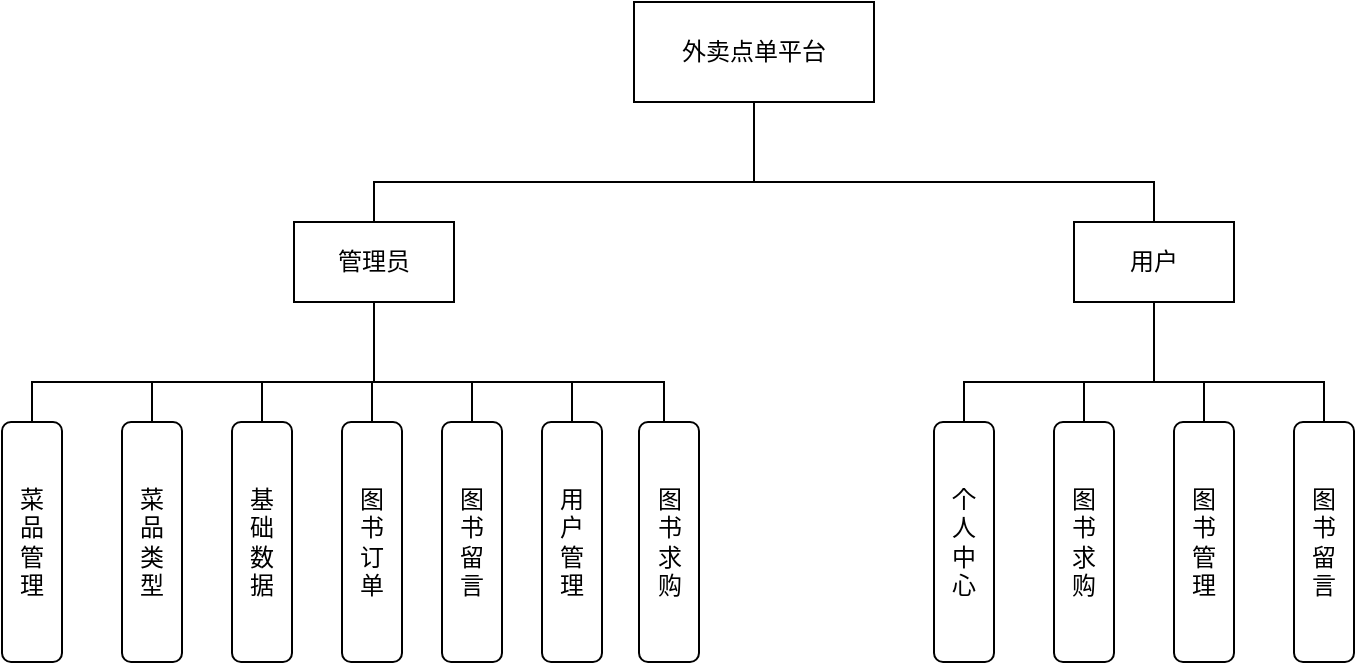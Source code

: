 <mxfile version="26.1.3">
  <diagram name="Page-1" id="JHV74EESAGVAJMFI_ccz">
    <mxGraphModel dx="880" dy="468" grid="0" gridSize="10" guides="1" tooltips="1" connect="1" arrows="1" fold="1" page="1" pageScale="1" pageWidth="827" pageHeight="1169" math="0" shadow="0">
      <root>
        <mxCell id="0" />
        <mxCell id="1" parent="0" />
        <mxCell id="zwk8hmQ4Gzmi6fZlgGOX-1" style="edgeStyle=orthogonalEdgeStyle;rounded=0;orthogonalLoop=1;jettySize=auto;html=1;endArrow=none;startFill=0;" edge="1" parent="1" source="zwk8hmQ4Gzmi6fZlgGOX-2">
          <mxGeometry relative="1" as="geometry">
            <mxPoint x="400" y="180" as="targetPoint" />
          </mxGeometry>
        </mxCell>
        <mxCell id="zwk8hmQ4Gzmi6fZlgGOX-2" value="外卖点单平台" style="rounded=0;whiteSpace=wrap;html=1;" vertex="1" parent="1">
          <mxGeometry x="340" y="90" width="120" height="50" as="geometry" />
        </mxCell>
        <mxCell id="zwk8hmQ4Gzmi6fZlgGOX-3" style="edgeStyle=orthogonalEdgeStyle;rounded=0;orthogonalLoop=1;jettySize=auto;html=1;endArrow=none;startFill=0;" edge="1" parent="1">
          <mxGeometry relative="1" as="geometry">
            <mxPoint x="210" y="280" as="targetPoint" />
            <mxPoint x="210" y="230" as="sourcePoint" />
          </mxGeometry>
        </mxCell>
        <mxCell id="zwk8hmQ4Gzmi6fZlgGOX-4" style="edgeStyle=orthogonalEdgeStyle;rounded=0;orthogonalLoop=1;jettySize=auto;html=1;entryX=0.5;entryY=0;entryDx=0;entryDy=0;exitX=0.5;exitY=0;exitDx=0;exitDy=0;endArrow=none;startFill=0;" edge="1" parent="1" source="zwk8hmQ4Gzmi6fZlgGOX-5" target="zwk8hmQ4Gzmi6fZlgGOX-7">
          <mxGeometry relative="1" as="geometry" />
        </mxCell>
        <mxCell id="zwk8hmQ4Gzmi6fZlgGOX-5" value="管理员" style="rounded=0;whiteSpace=wrap;html=1;" vertex="1" parent="1">
          <mxGeometry x="170" y="200" width="80" height="40" as="geometry" />
        </mxCell>
        <mxCell id="zwk8hmQ4Gzmi6fZlgGOX-6" style="edgeStyle=orthogonalEdgeStyle;rounded=0;orthogonalLoop=1;jettySize=auto;html=1;endArrow=none;startFill=0;" edge="1" parent="1" source="zwk8hmQ4Gzmi6fZlgGOX-7">
          <mxGeometry relative="1" as="geometry">
            <mxPoint x="600" y="280" as="targetPoint" />
          </mxGeometry>
        </mxCell>
        <mxCell id="zwk8hmQ4Gzmi6fZlgGOX-7" value="用户" style="rounded=0;whiteSpace=wrap;html=1;" vertex="1" parent="1">
          <mxGeometry x="560" y="200" width="80" height="40" as="geometry" />
        </mxCell>
        <mxCell id="zwk8hmQ4Gzmi6fZlgGOX-8" style="edgeStyle=orthogonalEdgeStyle;rounded=0;orthogonalLoop=1;jettySize=auto;html=1;endArrow=none;startFill=0;" edge="1" parent="1">
          <mxGeometry relative="1" as="geometry">
            <mxPoint x="354" y="300" as="targetPoint" />
            <mxPoint x="39" y="310" as="sourcePoint" />
            <Array as="points">
              <mxPoint x="39" y="280" />
              <mxPoint x="355" y="280" />
            </Array>
          </mxGeometry>
        </mxCell>
        <mxCell id="zwk8hmQ4Gzmi6fZlgGOX-9" value="菜&lt;div&gt;品&lt;/div&gt;&lt;div&gt;管&lt;/div&gt;&lt;div&gt;理&lt;/div&gt;" style="rounded=1;whiteSpace=wrap;html=1;" vertex="1" parent="1">
          <mxGeometry x="24" y="300" width="30" height="120" as="geometry" />
        </mxCell>
        <mxCell id="zwk8hmQ4Gzmi6fZlgGOX-10" style="edgeStyle=orthogonalEdgeStyle;rounded=0;orthogonalLoop=1;jettySize=auto;html=1;endArrow=none;startFill=0;" edge="1" parent="1">
          <mxGeometry relative="1" as="geometry">
            <mxPoint x="99" y="280" as="targetPoint" />
            <mxPoint x="99" y="310" as="sourcePoint" />
          </mxGeometry>
        </mxCell>
        <mxCell id="zwk8hmQ4Gzmi6fZlgGOX-11" value="菜&lt;div&gt;品&lt;/div&gt;&lt;div&gt;类&lt;/div&gt;&lt;div&gt;型&lt;/div&gt;" style="rounded=1;whiteSpace=wrap;html=1;" vertex="1" parent="1">
          <mxGeometry x="84" y="300" width="30" height="120" as="geometry" />
        </mxCell>
        <mxCell id="zwk8hmQ4Gzmi6fZlgGOX-12" style="edgeStyle=orthogonalEdgeStyle;rounded=0;orthogonalLoop=1;jettySize=auto;html=1;endArrow=none;startFill=0;" edge="1" parent="1" source="zwk8hmQ4Gzmi6fZlgGOX-13">
          <mxGeometry relative="1" as="geometry">
            <mxPoint x="154" y="280" as="targetPoint" />
          </mxGeometry>
        </mxCell>
        <mxCell id="zwk8hmQ4Gzmi6fZlgGOX-13" value="基&lt;div&gt;础&lt;/div&gt;&lt;div&gt;数&lt;/div&gt;&lt;div&gt;据&lt;/div&gt;" style="rounded=1;whiteSpace=wrap;html=1;" vertex="1" parent="1">
          <mxGeometry x="139" y="300" width="30" height="120" as="geometry" />
        </mxCell>
        <mxCell id="zwk8hmQ4Gzmi6fZlgGOX-14" style="edgeStyle=orthogonalEdgeStyle;rounded=0;orthogonalLoop=1;jettySize=auto;html=1;endArrow=none;startFill=0;" edge="1" parent="1" source="zwk8hmQ4Gzmi6fZlgGOX-15">
          <mxGeometry relative="1" as="geometry">
            <mxPoint x="209" y="280" as="targetPoint" />
          </mxGeometry>
        </mxCell>
        <mxCell id="zwk8hmQ4Gzmi6fZlgGOX-15" value="图&lt;div&gt;书&lt;/div&gt;&lt;div&gt;订&lt;/div&gt;&lt;div&gt;单&lt;/div&gt;" style="rounded=1;whiteSpace=wrap;html=1;" vertex="1" parent="1">
          <mxGeometry x="194" y="300" width="30" height="120" as="geometry" />
        </mxCell>
        <mxCell id="zwk8hmQ4Gzmi6fZlgGOX-16" style="edgeStyle=orthogonalEdgeStyle;rounded=0;orthogonalLoop=1;jettySize=auto;html=1;endArrow=none;startFill=0;" edge="1" parent="1" source="zwk8hmQ4Gzmi6fZlgGOX-17">
          <mxGeometry relative="1" as="geometry">
            <mxPoint x="259" y="280" as="targetPoint" />
          </mxGeometry>
        </mxCell>
        <mxCell id="zwk8hmQ4Gzmi6fZlgGOX-17" value="图&lt;div&gt;书&lt;/div&gt;&lt;div&gt;留&lt;/div&gt;&lt;div&gt;言&lt;/div&gt;" style="rounded=1;whiteSpace=wrap;html=1;" vertex="1" parent="1">
          <mxGeometry x="244" y="300" width="30" height="120" as="geometry" />
        </mxCell>
        <mxCell id="zwk8hmQ4Gzmi6fZlgGOX-18" style="edgeStyle=orthogonalEdgeStyle;rounded=0;orthogonalLoop=1;jettySize=auto;html=1;endArrow=none;startFill=0;" edge="1" parent="1" source="zwk8hmQ4Gzmi6fZlgGOX-19">
          <mxGeometry relative="1" as="geometry">
            <mxPoint x="309" y="280" as="targetPoint" />
          </mxGeometry>
        </mxCell>
        <mxCell id="zwk8hmQ4Gzmi6fZlgGOX-19" value="用&lt;div&gt;户&lt;/div&gt;&lt;div&gt;管&lt;/div&gt;&lt;div&gt;理&lt;/div&gt;" style="rounded=1;whiteSpace=wrap;html=1;" vertex="1" parent="1">
          <mxGeometry x="294" y="300" width="30" height="120" as="geometry" />
        </mxCell>
        <mxCell id="zwk8hmQ4Gzmi6fZlgGOX-20" value="图&lt;div&gt;书&lt;/div&gt;&lt;div&gt;求&lt;/div&gt;&lt;div&gt;购&lt;/div&gt;" style="rounded=1;whiteSpace=wrap;html=1;" vertex="1" parent="1">
          <mxGeometry x="342.5" y="300" width="30" height="120" as="geometry" />
        </mxCell>
        <mxCell id="zwk8hmQ4Gzmi6fZlgGOX-21" style="edgeStyle=orthogonalEdgeStyle;rounded=0;orthogonalLoop=1;jettySize=auto;html=1;entryX=0.5;entryY=0;entryDx=0;entryDy=0;exitX=0.5;exitY=0;exitDx=0;exitDy=0;endArrow=none;startFill=0;" edge="1" parent="1" source="zwk8hmQ4Gzmi6fZlgGOX-22" target="zwk8hmQ4Gzmi6fZlgGOX-27">
          <mxGeometry relative="1" as="geometry">
            <mxPoint x="500" y="280" as="sourcePoint" />
          </mxGeometry>
        </mxCell>
        <mxCell id="zwk8hmQ4Gzmi6fZlgGOX-22" value="个&lt;div&gt;人&lt;/div&gt;&lt;div&gt;中&lt;/div&gt;&lt;div&gt;心&lt;/div&gt;" style="rounded=1;whiteSpace=wrap;html=1;" vertex="1" parent="1">
          <mxGeometry x="490" y="300" width="30" height="120" as="geometry" />
        </mxCell>
        <mxCell id="zwk8hmQ4Gzmi6fZlgGOX-23" style="edgeStyle=orthogonalEdgeStyle;rounded=0;orthogonalLoop=1;jettySize=auto;html=1;endArrow=none;startFill=0;" edge="1" parent="1" source="zwk8hmQ4Gzmi6fZlgGOX-24">
          <mxGeometry relative="1" as="geometry">
            <mxPoint x="565" y="280" as="targetPoint" />
          </mxGeometry>
        </mxCell>
        <mxCell id="zwk8hmQ4Gzmi6fZlgGOX-24" value="图&lt;div&gt;书&lt;/div&gt;&lt;div&gt;求&lt;/div&gt;&lt;div&gt;购&lt;/div&gt;" style="rounded=1;whiteSpace=wrap;html=1;" vertex="1" parent="1">
          <mxGeometry x="550" y="300" width="30" height="120" as="geometry" />
        </mxCell>
        <mxCell id="zwk8hmQ4Gzmi6fZlgGOX-25" style="edgeStyle=orthogonalEdgeStyle;rounded=0;orthogonalLoop=1;jettySize=auto;html=1;endArrow=none;startFill=0;" edge="1" parent="1" source="zwk8hmQ4Gzmi6fZlgGOX-26">
          <mxGeometry relative="1" as="geometry">
            <mxPoint x="625" y="280" as="targetPoint" />
          </mxGeometry>
        </mxCell>
        <mxCell id="zwk8hmQ4Gzmi6fZlgGOX-26" value="图&lt;div&gt;书&lt;/div&gt;&lt;div&gt;管&lt;/div&gt;&lt;div&gt;理&lt;/div&gt;" style="rounded=1;whiteSpace=wrap;html=1;" vertex="1" parent="1">
          <mxGeometry x="610" y="300" width="30" height="120" as="geometry" />
        </mxCell>
        <mxCell id="zwk8hmQ4Gzmi6fZlgGOX-27" value="图&lt;div&gt;书&lt;/div&gt;&lt;div&gt;留&lt;/div&gt;&lt;div&gt;言&lt;/div&gt;" style="rounded=1;whiteSpace=wrap;html=1;" vertex="1" parent="1">
          <mxGeometry x="670" y="300" width="30" height="120" as="geometry" />
        </mxCell>
      </root>
    </mxGraphModel>
  </diagram>
</mxfile>
